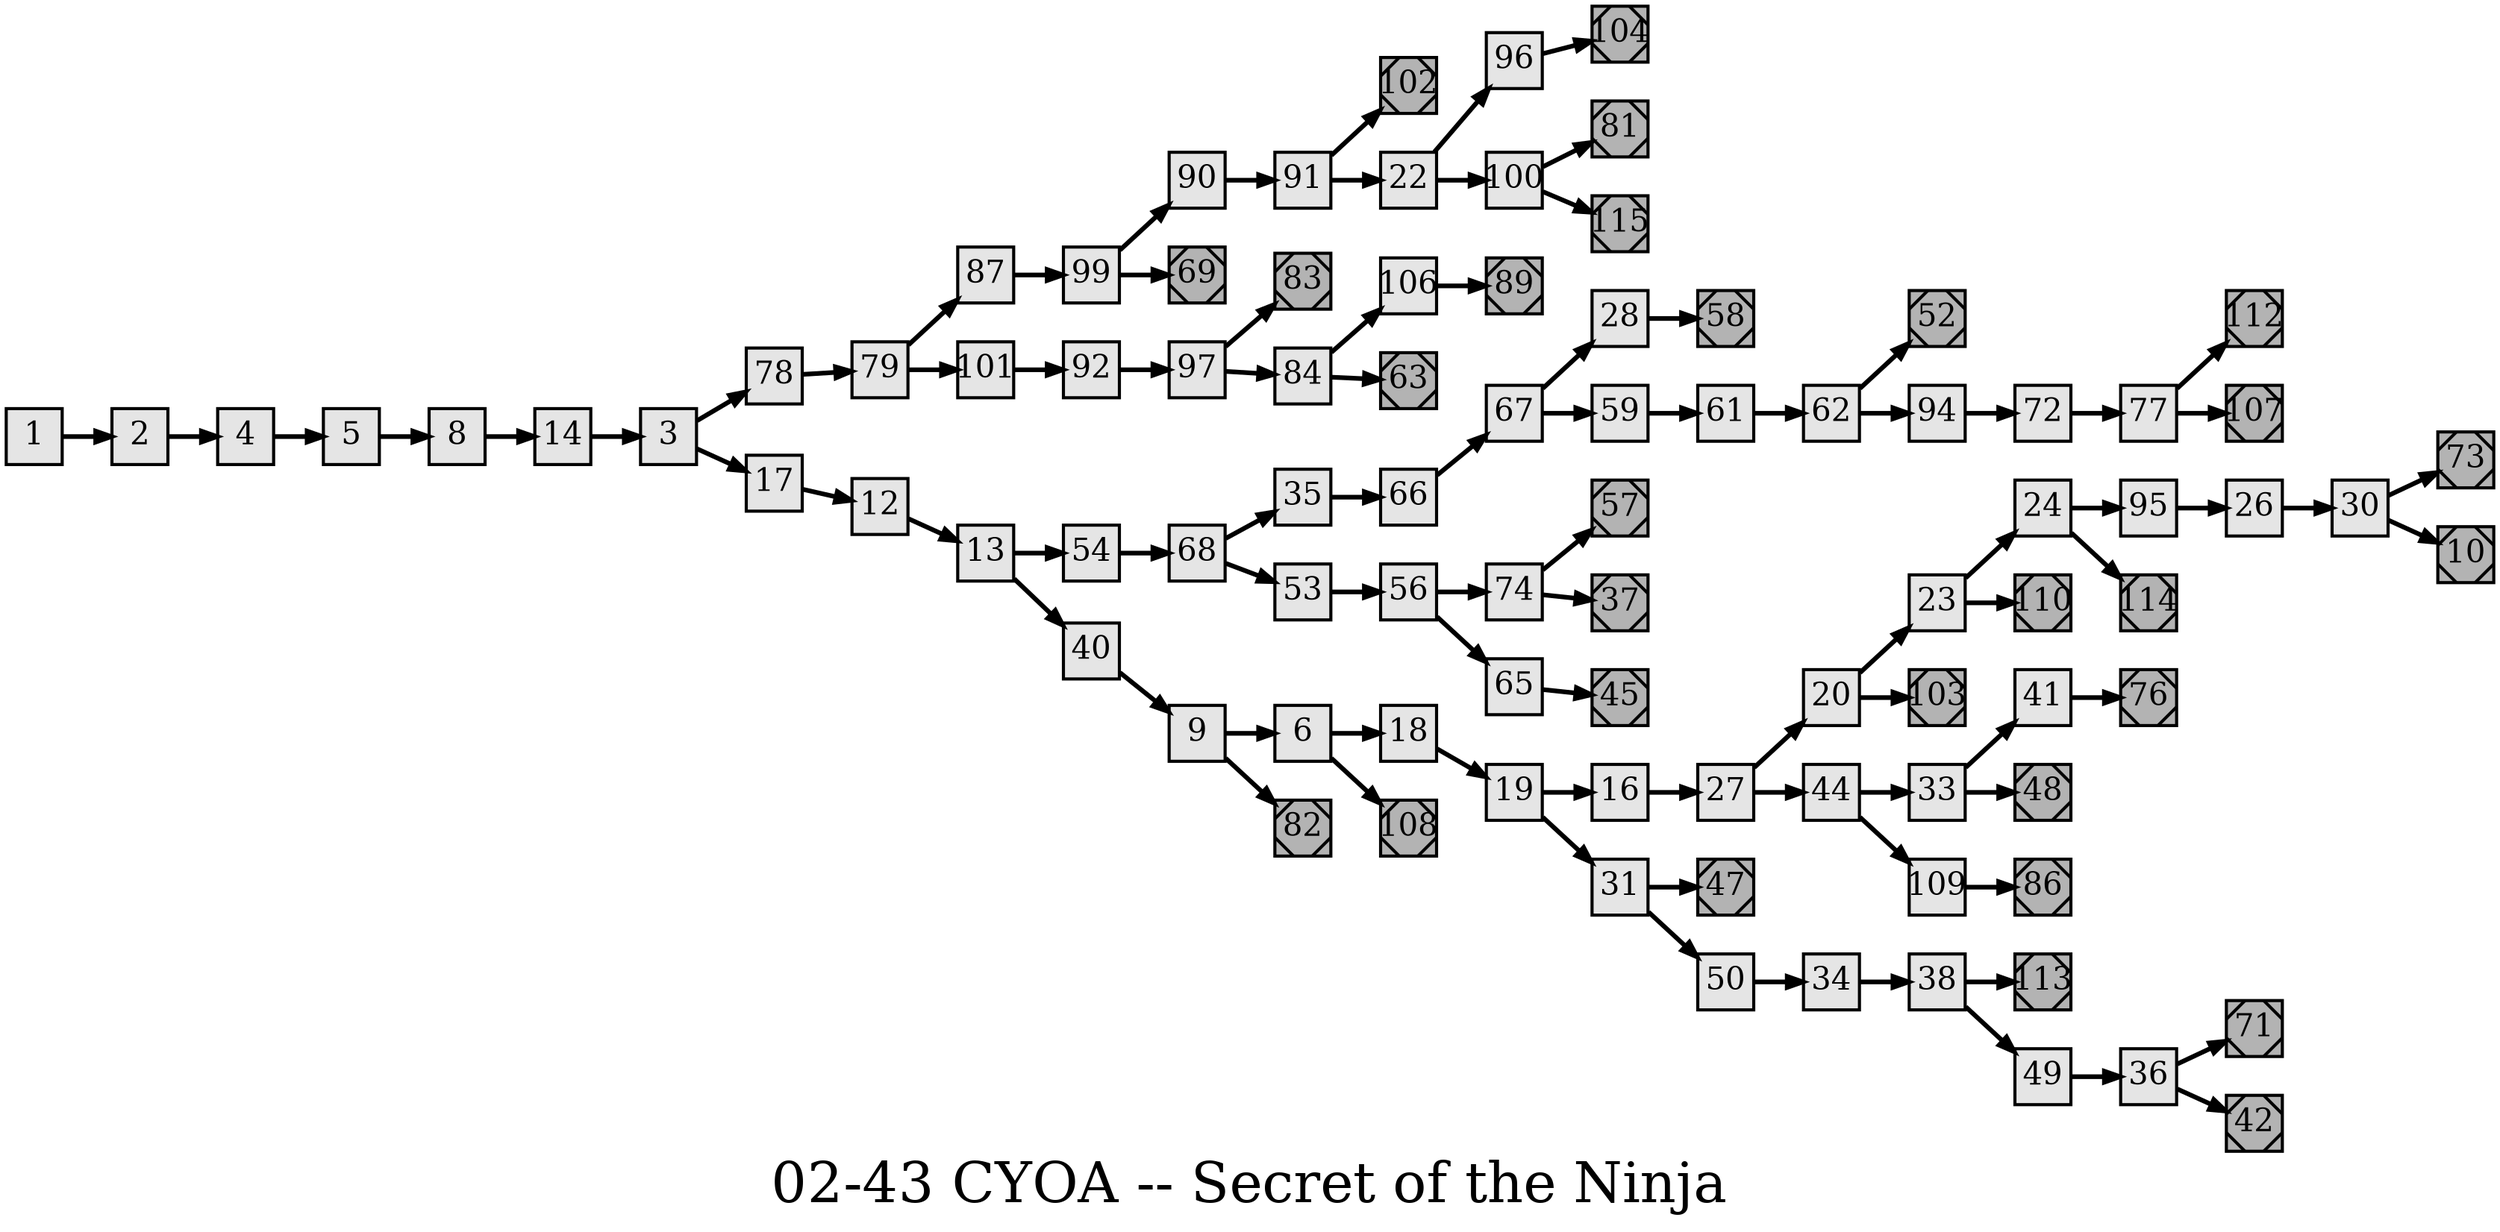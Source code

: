 digraph g{
  graph [ label="02-43 CYOA -- Secret of the Ninja" rankdir=LR, ordering=out, fontsize=36, nodesep="0.35", ranksep="0.45"];
  node  [shape=rect, penwidth=2, fontsize=20, style=filled, fillcolor=grey90, margin="0,0", labelfloat=true, regular=true, fixedsize=true];
  edge  [labelfloat=true, penwidth=3, fontsize=12];
  // ---;
  // group  : Katz;
  // id     : 02-43;
  // gbid   : 490;
  // series : CYOA;
  // title  : Secret of the Ninja;
  // author : Jay Leibold;
  // credit:;
  // - name : Cindy Lam;
  // role : encoder;
  // date : 2018-04-27;
  // render:;
  // - name   : small;
  // styles : gvStyles.txt;
  // engine : dot;
  // comment: >;
  
  // ---;
  
  // From | To | Label;
  
  1 -> 2;
  2 -> 4;
  3 -> 78;
  3 -> 17;
  4 -> 5;
  5 -> 8;
  6 -> 18;
  6 -> 108;
  8 -> 14;
  9 -> 6;
  9 -> 82;
  10	[ xlabel="E", shape=Msquare, fontsize=20, fillcolor=grey70, xlabel="" ];
  12 -> 13;
  13 -> 54;
  13 -> 40;
  14 -> 3;
  16 -> 27;
  17 -> 12;
  18 -> 19;
  19 -> 16;
  19 -> 31;
  20 -> 23;
  20 -> 103;
  22 -> 96;
  22 -> 100;
  23 -> 24;
  23 -> 110;
  24 -> 95;
  24 -> 114;
  26 -> 30;
  27 -> 20;
  27 -> 44;
  28 -> 58;
  30 -> 73;
  30 -> 10;
  31 -> 47;
  31 -> 50;
  33 -> 41;
  33 -> 48;
  34 -> 38;
  35 -> 66;
  36 -> 71;
  36 -> 42;
  37	[ xlabel="E", shape=Msquare, fontsize=20, fillcolor=grey70, xlabel="" ];
  38 -> 113;
  38 -> 49;
  40 -> 9;
  41 -> 76;
  42	[ xlabel="E", shape=Msquare, fontsize=20, fillcolor=grey70, xlabel="" ];
  44 -> 33;
  44 -> 109;
  45	[ xlabel="E", shape=Msquare, fontsize=20, fillcolor=grey70, xlabel="" ];
  47	[ xlabel="E", shape=Msquare, fontsize=20, fillcolor=grey70, xlabel="" ];
  48	[ xlabel="E", shape=Msquare, fontsize=20, fillcolor=grey70, xlabel="" ];
  49 -> 36;
  50 -> 34;
  52	[ xlabel="E", shape=Msquare, fontsize=20, fillcolor=grey70, xlabel="" ];
  53 -> 56;
  54 -> 68;
  56 -> 74;
  56 -> 65;
  57	[ xlabel="E", shape=Msquare, fontsize=20, fillcolor=grey70, xlabel="" ];
  58	[ xlabel="E", shape=Msquare, fontsize=20, fillcolor=grey70, xlabel="" ];
  59 -> 61;
  61 -> 62;
  62 -> 52;
  62 -> 94;
  63	[ xlabel="E", shape=Msquare, fontsize=20, fillcolor=grey70, xlabel="" ];
  65 -> 45;
  66 -> 67;
  67 -> 28;
  67 -> 59;
  68 -> 35;
  68 -> 53;
  69	[ xlabel="E", shape=Msquare, fontsize=20, fillcolor=grey70, xlabel="" ];
  71	[ xlabel="E", shape=Msquare, fontsize=20, fillcolor=grey70, xlabel="" ];
  72 -> 77;
  73	[ xlabel="E", shape=Msquare, fontsize=20, fillcolor=grey70, xlabel="" ];
  74 -> 57;
  74 -> 37;
  76	[ xlabel="E", shape=Msquare, fontsize=20, fillcolor=grey70, xlabel="" ];
  77 -> 112;
  77 -> 107;
  78 -> 79;
  79 -> 87;
  79 -> 101;
  81	[ xlabel="E", shape=Msquare, fontsize=20, fillcolor=grey70, xlabel="" ];
  82	[ xlabel="E", shape=Msquare, fontsize=20, fillcolor=grey70, xlabel="" ];
  83	[ xlabel="E", shape=Msquare, fontsize=20, fillcolor=grey70, xlabel="" ];
  84 -> 106;
  84 -> 63;
  86	[ xlabel="E", shape=Msquare, fontsize=20, fillcolor=grey70, xlabel="" ];
  87 -> 99;
  89	[ xlabel="E", shape=Msquare, fontsize=20, fillcolor=grey70, xlabel="" ];
  90 -> 91;
  91 -> 102;
  91 -> 22;
  92 -> 97;
  94 -> 72;
  95 -> 26;
  96 -> 104;
  97 -> 83;
  97 -> 84;
  99 -> 90;
  99 -> 69;
  100 -> 81;
  100 -> 115;
  101 -> 92;
  102	[ xlabel="E", shape=Msquare, fontsize=20, fillcolor=grey70, xlabel="" ];
  103	[ xlabel="E", shape=Msquare, fontsize=20, fillcolor=grey70, xlabel="" ];
  104	[ xlabel="E", shape=Msquare, fontsize=20, fillcolor=grey70, xlabel="" ];
  106 -> 89;
  107	[ xlabel="E", shape=Msquare, fontsize=20, fillcolor=grey70, xlabel="" ];
  108	[ xlabel="E", shape=Msquare, fontsize=20, fillcolor=grey70, xlabel="" ];
  109 -> 86;
  110	[ xlabel="E", shape=Msquare, fontsize=20, fillcolor=grey70, xlabel="" ];
  112	[ xlabel="E", shape=Msquare, fontsize=20, fillcolor=grey70, xlabel="" ];
  113	[ xlabel="E", shape=Msquare, fontsize=20, fillcolor=grey70, xlabel="" ];
  114	[ xlabel="E", shape=Msquare, fontsize=20, fillcolor=grey70, xlabel="" ];
  115	[ xlabel="E", shape=Msquare, fontsize=20, fillcolor=grey70, xlabel="" ];

  // Illustrations;
  
  6	[ xlabel="ILL", image="illustration-full.png", xlabel="" ];
  10	[ xlabel="ILL", image="illustration-full.png", xlabel="" ];
  14	[ xlabel="ILL", image="illustration-full.png", xlabel="" ];
  20	[ xlabel="ILL", image="illustration-full.png", xlabel="" ];
  24	[ xlabel="ILL", image="illustration-full.png", xlabel="" ];
  28	[ xlabel="ILL", image="illustration-full.png", xlabel="" ];
  33	[ xlabel="ILL", image="illustration-full.png", xlabel="" ];
  38	[ xlabel="ILL", image="illustration-full.png", xlabel="" ];
  42	[ xlabel="ILL", image="illustration-full.png", xlabel="" ];
  47	[ xlabel="ILL", image="illustration-full.png", xlabel="" ];
  50	[ xlabel="ILL", image="illustration-full.png", xlabel="" ];
  54	[ xlabel="ILL", image="illustration-full.png", xlabel="" ];
  61	[ xlabel="ILL", image="illustration-full.png", xlabel="" ];
  65	[ xlabel="ILL", image="illustration-full.png", xlabel="" ];
  71	[ xlabel="ILL", image="illustration-full.png", xlabel="" ];
  74	[ xlabel="ILL", image="illustration-full.png", xlabel="" ];
  81	[ xlabel="ILL", image="illustration-full.png", xlabel="" ];
  84	[ xlabel="ILL", image="illustration-full.png", xlabel="" ];
  89	[ xlabel="ILL", image="illustration-full.png", xlabel="" ];
  92	[ xlabel="ILL", image="illustration-full.png", xlabel="" ];
  99	[ xlabel="ILL", image="illustration-full.png", xlabel="" ];
  104	[ xlabel="ILL", image="illustration-full.png", xlabel="" ];
  110	[ xlabel="ILL", image="illustration-full.png", xlabel="" ];
}

